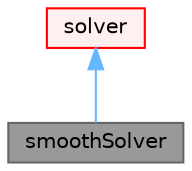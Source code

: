 digraph "smoothSolver"
{
 // LATEX_PDF_SIZE
  bgcolor="transparent";
  edge [fontname=Helvetica,fontsize=10,labelfontname=Helvetica,labelfontsize=10];
  node [fontname=Helvetica,fontsize=10,shape=box,height=0.2,width=0.4];
  Node1 [id="Node000001",label="smoothSolver",height=0.2,width=0.4,color="gray40", fillcolor="grey60", style="filled", fontcolor="black",tooltip="Iterative solver for symmetric and asymmetric matrices which uses a run-time selected smoother e...."];
  Node2 -> Node1 [id="edge1_Node000001_Node000002",dir="back",color="steelblue1",style="solid",tooltip=" "];
  Node2 [id="Node000002",label="solver",height=0.2,width=0.4,color="red", fillcolor="#FFF0F0", style="filled",URL="$classFoam_1_1lduMatrix_1_1solver.html",tooltip=" "];
}
